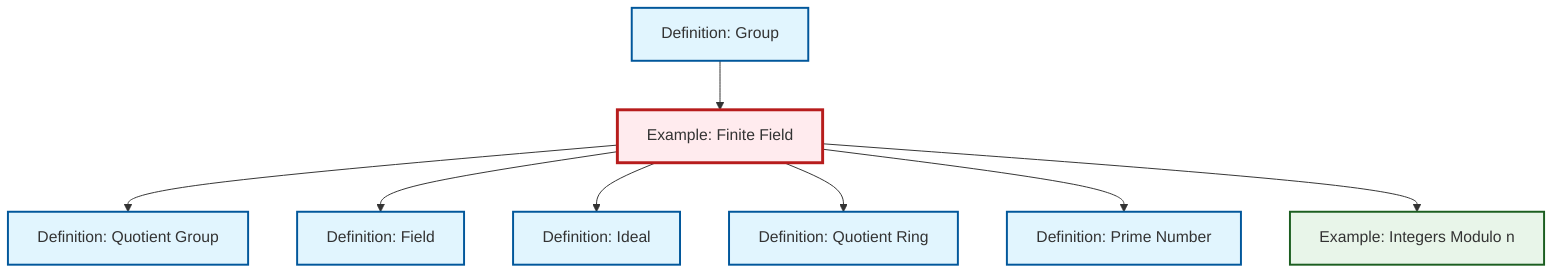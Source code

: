 graph TD
    classDef definition fill:#e1f5fe,stroke:#01579b,stroke-width:2px
    classDef theorem fill:#f3e5f5,stroke:#4a148c,stroke-width:2px
    classDef axiom fill:#fff3e0,stroke:#e65100,stroke-width:2px
    classDef example fill:#e8f5e9,stroke:#1b5e20,stroke-width:2px
    classDef current fill:#ffebee,stroke:#b71c1c,stroke-width:3px
    def-field["Definition: Field"]:::definition
    def-ideal["Definition: Ideal"]:::definition
    ex-finite-field["Example: Finite Field"]:::example
    def-quotient-ring["Definition: Quotient Ring"]:::definition
    def-quotient-group["Definition: Quotient Group"]:::definition
    def-prime["Definition: Prime Number"]:::definition
    def-group["Definition: Group"]:::definition
    ex-quotient-integers-mod-n["Example: Integers Modulo n"]:::example
    ex-finite-field --> def-quotient-group
    def-group --> ex-finite-field
    ex-finite-field --> def-field
    ex-finite-field --> def-ideal
    ex-finite-field --> def-quotient-ring
    ex-finite-field --> def-prime
    ex-finite-field --> ex-quotient-integers-mod-n
    class ex-finite-field current
